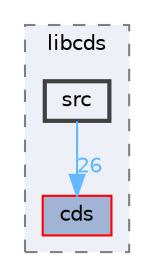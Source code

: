 digraph "external/libcds/src"
{
 // LATEX_PDF_SIZE
  bgcolor="transparent";
  edge [fontname=Helvetica,fontsize=10,labelfontname=Helvetica,labelfontsize=10];
  node [fontname=Helvetica,fontsize=10,shape=box,height=0.2,width=0.4];
  compound=true
  subgraph clusterdir_ab6169dce0214f69bd11de922f7415d8 {
    graph [ bgcolor="#edf0f7", pencolor="grey50", label="libcds", fontname=Helvetica,fontsize=10 style="filled,dashed", URL="dir_ab6169dce0214f69bd11de922f7415d8.html",tooltip=""]
  dir_fcf032bbf40cb4a20f944ac15896063c [label="cds", fillcolor="#a2b4d6", color="red", style="filled", URL="dir_fcf032bbf40cb4a20f944ac15896063c.html",tooltip=""];
  dir_538b3c23c8a2ec5c34d3a6c658194da4 [label="src", fillcolor="#edf0f7", color="grey25", style="filled,bold", URL="dir_538b3c23c8a2ec5c34d3a6c658194da4.html",tooltip=""];
  }
  dir_538b3c23c8a2ec5c34d3a6c658194da4->dir_fcf032bbf40cb4a20f944ac15896063c [headlabel="26", labeldistance=1.5 headhref="dir_000758_000111.html" href="dir_000758_000111.html" color="steelblue1" fontcolor="steelblue1"];
}
